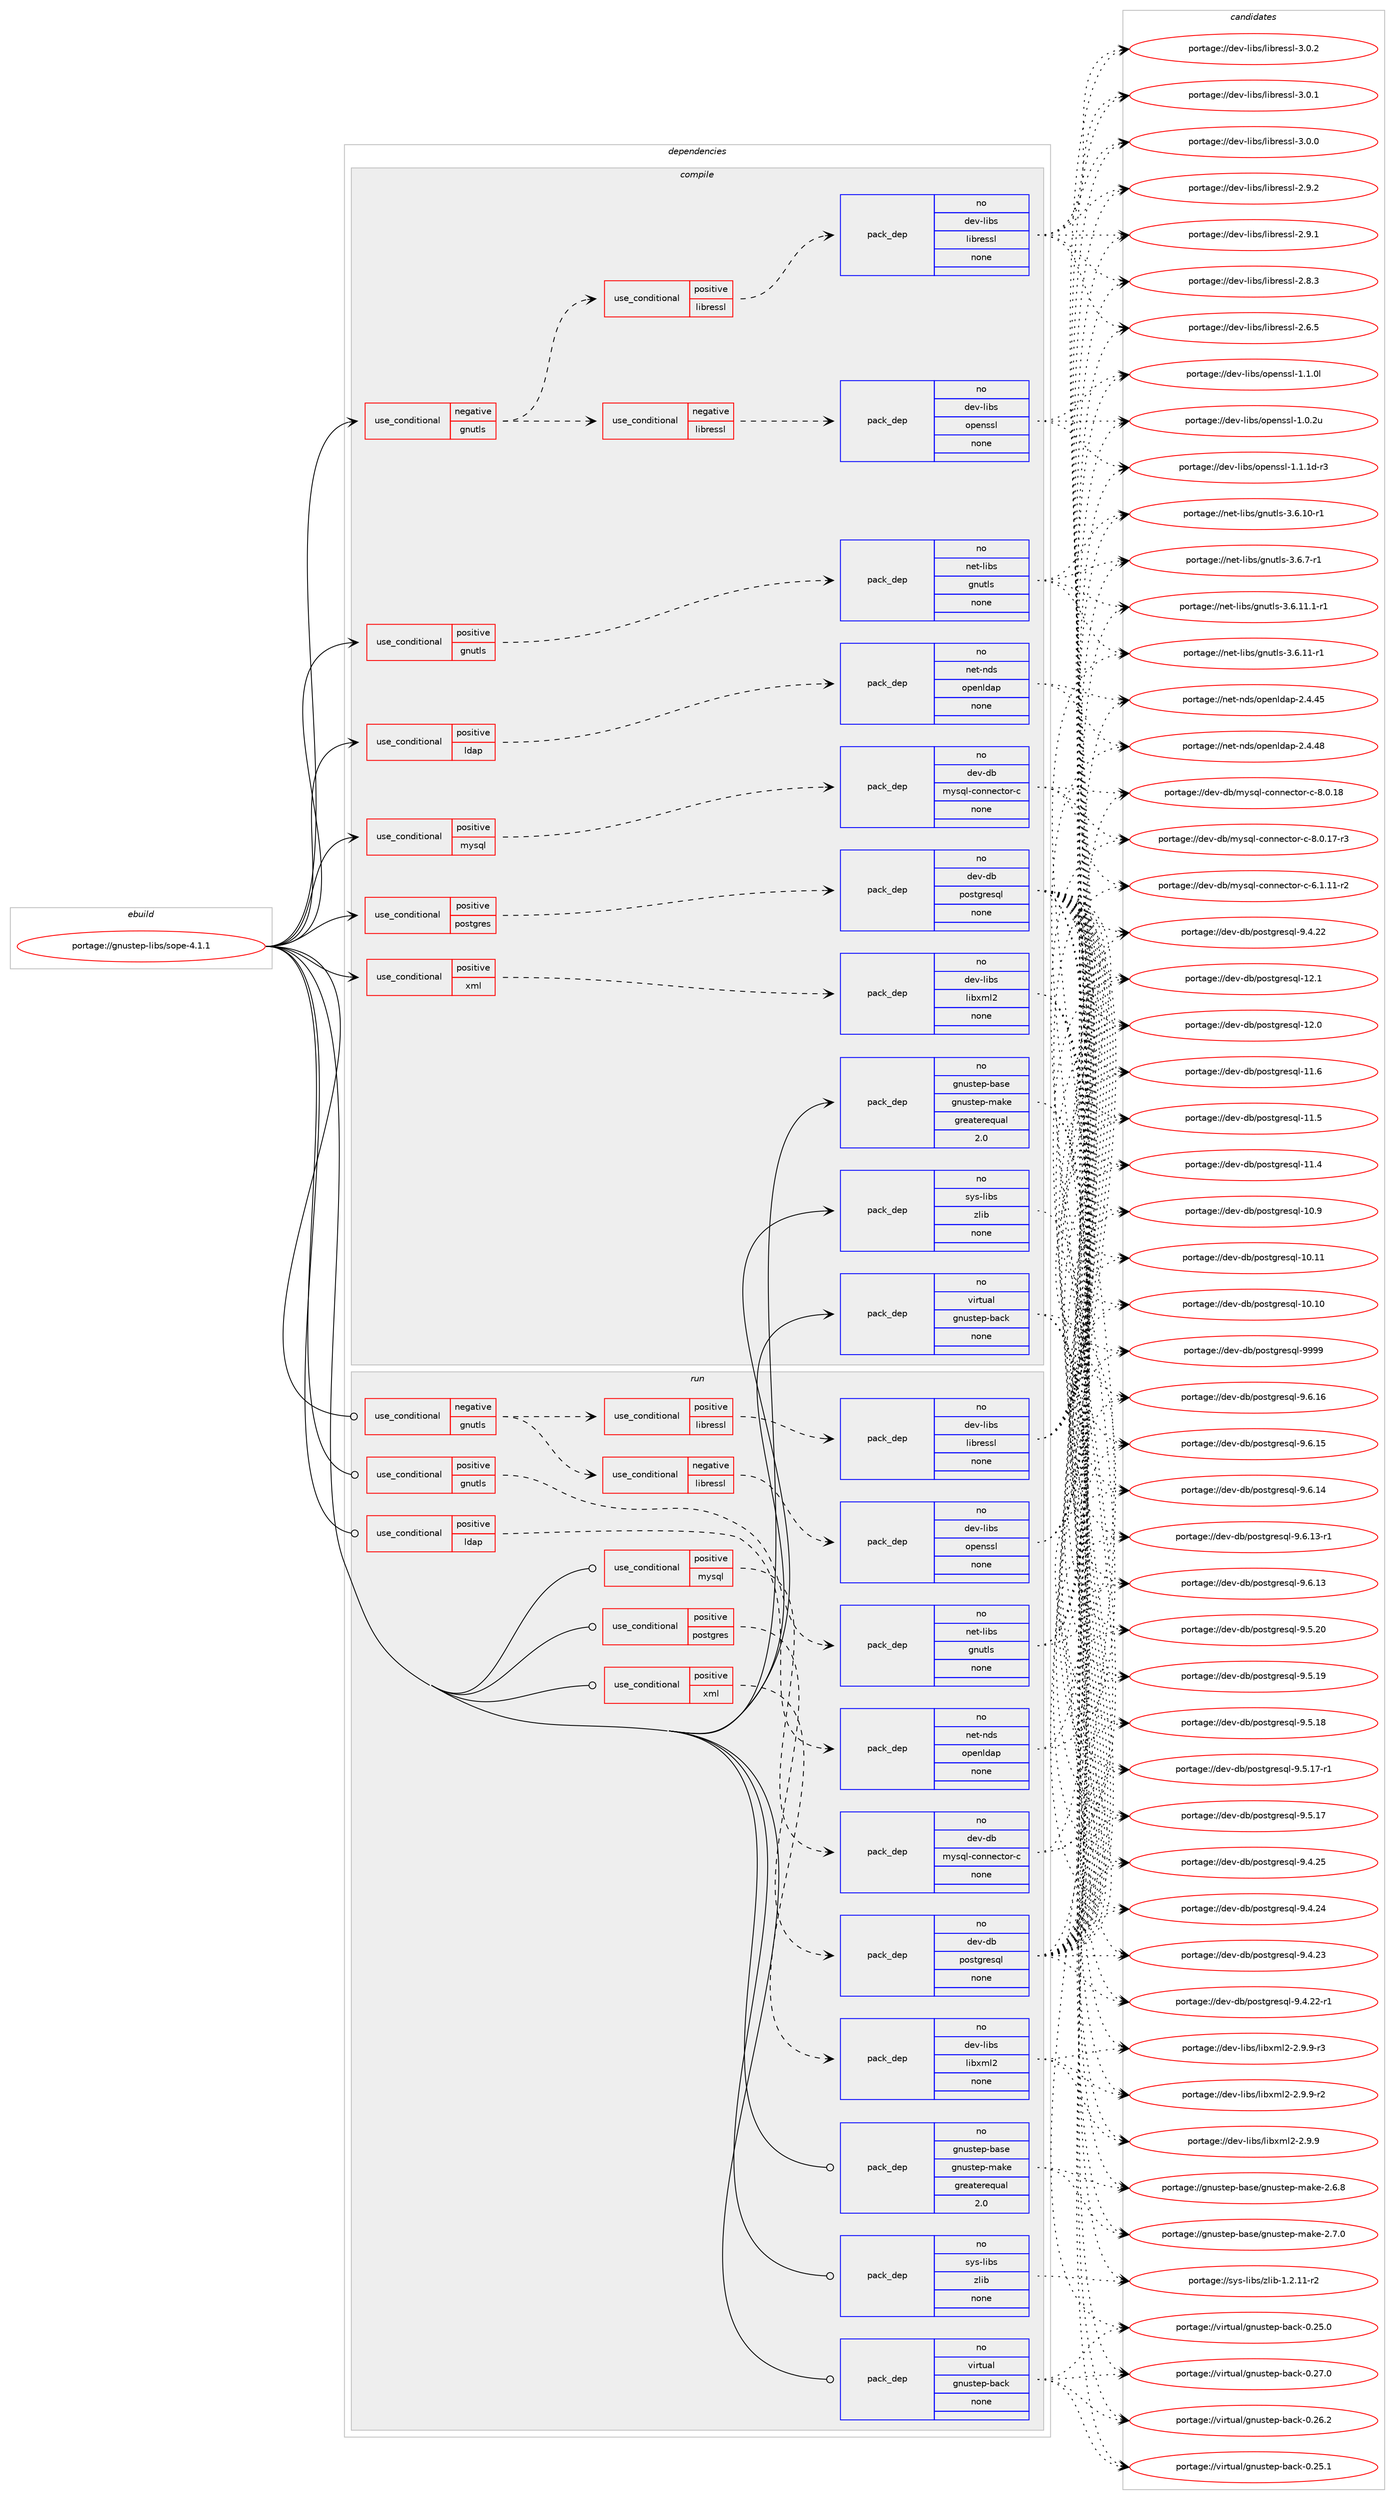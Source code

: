 digraph prolog {

# *************
# Graph options
# *************

newrank=true;
concentrate=true;
compound=true;
graph [rankdir=LR,fontname=Helvetica,fontsize=10,ranksep=1.5];#, ranksep=2.5, nodesep=0.2];
edge  [arrowhead=vee];
node  [fontname=Helvetica,fontsize=10];

# **********
# The ebuild
# **********

subgraph cluster_leftcol {
color=gray;
rank=same;
label=<<i>ebuild</i>>;
id [label="portage://gnustep-libs/sope-4.1.1", color=red, width=4, href="../gnustep-libs/sope-4.1.1.svg"];
}

# ****************
# The dependencies
# ****************

subgraph cluster_midcol {
color=gray;
label=<<i>dependencies</i>>;
subgraph cluster_compile {
fillcolor="#eeeeee";
style=filled;
label=<<i>compile</i>>;
subgraph cond57237 {
dependency271884 [label=<<TABLE BORDER="0" CELLBORDER="1" CELLSPACING="0" CELLPADDING="4"><TR><TD ROWSPAN="3" CELLPADDING="10">use_conditional</TD></TR><TR><TD>negative</TD></TR><TR><TD>gnutls</TD></TR></TABLE>>, shape=none, color=red];
subgraph cond57238 {
dependency271885 [label=<<TABLE BORDER="0" CELLBORDER="1" CELLSPACING="0" CELLPADDING="4"><TR><TD ROWSPAN="3" CELLPADDING="10">use_conditional</TD></TR><TR><TD>negative</TD></TR><TR><TD>libressl</TD></TR></TABLE>>, shape=none, color=red];
subgraph pack210362 {
dependency271886 [label=<<TABLE BORDER="0" CELLBORDER="1" CELLSPACING="0" CELLPADDING="4" WIDTH="220"><TR><TD ROWSPAN="6" CELLPADDING="30">pack_dep</TD></TR><TR><TD WIDTH="110">no</TD></TR><TR><TD>dev-libs</TD></TR><TR><TD>openssl</TD></TR><TR><TD>none</TD></TR><TR><TD></TD></TR></TABLE>>, shape=none, color=blue];
}
dependency271885:e -> dependency271886:w [weight=20,style="dashed",arrowhead="vee"];
}
dependency271884:e -> dependency271885:w [weight=20,style="dashed",arrowhead="vee"];
subgraph cond57239 {
dependency271887 [label=<<TABLE BORDER="0" CELLBORDER="1" CELLSPACING="0" CELLPADDING="4"><TR><TD ROWSPAN="3" CELLPADDING="10">use_conditional</TD></TR><TR><TD>positive</TD></TR><TR><TD>libressl</TD></TR></TABLE>>, shape=none, color=red];
subgraph pack210363 {
dependency271888 [label=<<TABLE BORDER="0" CELLBORDER="1" CELLSPACING="0" CELLPADDING="4" WIDTH="220"><TR><TD ROWSPAN="6" CELLPADDING="30">pack_dep</TD></TR><TR><TD WIDTH="110">no</TD></TR><TR><TD>dev-libs</TD></TR><TR><TD>libressl</TD></TR><TR><TD>none</TD></TR><TR><TD></TD></TR></TABLE>>, shape=none, color=blue];
}
dependency271887:e -> dependency271888:w [weight=20,style="dashed",arrowhead="vee"];
}
dependency271884:e -> dependency271887:w [weight=20,style="dashed",arrowhead="vee"];
}
id:e -> dependency271884:w [weight=20,style="solid",arrowhead="vee"];
subgraph cond57240 {
dependency271889 [label=<<TABLE BORDER="0" CELLBORDER="1" CELLSPACING="0" CELLPADDING="4"><TR><TD ROWSPAN="3" CELLPADDING="10">use_conditional</TD></TR><TR><TD>positive</TD></TR><TR><TD>gnutls</TD></TR></TABLE>>, shape=none, color=red];
subgraph pack210364 {
dependency271890 [label=<<TABLE BORDER="0" CELLBORDER="1" CELLSPACING="0" CELLPADDING="4" WIDTH="220"><TR><TD ROWSPAN="6" CELLPADDING="30">pack_dep</TD></TR><TR><TD WIDTH="110">no</TD></TR><TR><TD>net-libs</TD></TR><TR><TD>gnutls</TD></TR><TR><TD>none</TD></TR><TR><TD></TD></TR></TABLE>>, shape=none, color=blue];
}
dependency271889:e -> dependency271890:w [weight=20,style="dashed",arrowhead="vee"];
}
id:e -> dependency271889:w [weight=20,style="solid",arrowhead="vee"];
subgraph cond57241 {
dependency271891 [label=<<TABLE BORDER="0" CELLBORDER="1" CELLSPACING="0" CELLPADDING="4"><TR><TD ROWSPAN="3" CELLPADDING="10">use_conditional</TD></TR><TR><TD>positive</TD></TR><TR><TD>ldap</TD></TR></TABLE>>, shape=none, color=red];
subgraph pack210365 {
dependency271892 [label=<<TABLE BORDER="0" CELLBORDER="1" CELLSPACING="0" CELLPADDING="4" WIDTH="220"><TR><TD ROWSPAN="6" CELLPADDING="30">pack_dep</TD></TR><TR><TD WIDTH="110">no</TD></TR><TR><TD>net-nds</TD></TR><TR><TD>openldap</TD></TR><TR><TD>none</TD></TR><TR><TD></TD></TR></TABLE>>, shape=none, color=blue];
}
dependency271891:e -> dependency271892:w [weight=20,style="dashed",arrowhead="vee"];
}
id:e -> dependency271891:w [weight=20,style="solid",arrowhead="vee"];
subgraph cond57242 {
dependency271893 [label=<<TABLE BORDER="0" CELLBORDER="1" CELLSPACING="0" CELLPADDING="4"><TR><TD ROWSPAN="3" CELLPADDING="10">use_conditional</TD></TR><TR><TD>positive</TD></TR><TR><TD>mysql</TD></TR></TABLE>>, shape=none, color=red];
subgraph pack210366 {
dependency271894 [label=<<TABLE BORDER="0" CELLBORDER="1" CELLSPACING="0" CELLPADDING="4" WIDTH="220"><TR><TD ROWSPAN="6" CELLPADDING="30">pack_dep</TD></TR><TR><TD WIDTH="110">no</TD></TR><TR><TD>dev-db</TD></TR><TR><TD>mysql-connector-c</TD></TR><TR><TD>none</TD></TR><TR><TD></TD></TR></TABLE>>, shape=none, color=blue];
}
dependency271893:e -> dependency271894:w [weight=20,style="dashed",arrowhead="vee"];
}
id:e -> dependency271893:w [weight=20,style="solid",arrowhead="vee"];
subgraph cond57243 {
dependency271895 [label=<<TABLE BORDER="0" CELLBORDER="1" CELLSPACING="0" CELLPADDING="4"><TR><TD ROWSPAN="3" CELLPADDING="10">use_conditional</TD></TR><TR><TD>positive</TD></TR><TR><TD>postgres</TD></TR></TABLE>>, shape=none, color=red];
subgraph pack210367 {
dependency271896 [label=<<TABLE BORDER="0" CELLBORDER="1" CELLSPACING="0" CELLPADDING="4" WIDTH="220"><TR><TD ROWSPAN="6" CELLPADDING="30">pack_dep</TD></TR><TR><TD WIDTH="110">no</TD></TR><TR><TD>dev-db</TD></TR><TR><TD>postgresql</TD></TR><TR><TD>none</TD></TR><TR><TD></TD></TR></TABLE>>, shape=none, color=blue];
}
dependency271895:e -> dependency271896:w [weight=20,style="dashed",arrowhead="vee"];
}
id:e -> dependency271895:w [weight=20,style="solid",arrowhead="vee"];
subgraph cond57244 {
dependency271897 [label=<<TABLE BORDER="0" CELLBORDER="1" CELLSPACING="0" CELLPADDING="4"><TR><TD ROWSPAN="3" CELLPADDING="10">use_conditional</TD></TR><TR><TD>positive</TD></TR><TR><TD>xml</TD></TR></TABLE>>, shape=none, color=red];
subgraph pack210368 {
dependency271898 [label=<<TABLE BORDER="0" CELLBORDER="1" CELLSPACING="0" CELLPADDING="4" WIDTH="220"><TR><TD ROWSPAN="6" CELLPADDING="30">pack_dep</TD></TR><TR><TD WIDTH="110">no</TD></TR><TR><TD>dev-libs</TD></TR><TR><TD>libxml2</TD></TR><TR><TD>none</TD></TR><TR><TD></TD></TR></TABLE>>, shape=none, color=blue];
}
dependency271897:e -> dependency271898:w [weight=20,style="dashed",arrowhead="vee"];
}
id:e -> dependency271897:w [weight=20,style="solid",arrowhead="vee"];
subgraph pack210369 {
dependency271899 [label=<<TABLE BORDER="0" CELLBORDER="1" CELLSPACING="0" CELLPADDING="4" WIDTH="220"><TR><TD ROWSPAN="6" CELLPADDING="30">pack_dep</TD></TR><TR><TD WIDTH="110">no</TD></TR><TR><TD>gnustep-base</TD></TR><TR><TD>gnustep-make</TD></TR><TR><TD>greaterequal</TD></TR><TR><TD>2.0</TD></TR></TABLE>>, shape=none, color=blue];
}
id:e -> dependency271899:w [weight=20,style="solid",arrowhead="vee"];
subgraph pack210370 {
dependency271900 [label=<<TABLE BORDER="0" CELLBORDER="1" CELLSPACING="0" CELLPADDING="4" WIDTH="220"><TR><TD ROWSPAN="6" CELLPADDING="30">pack_dep</TD></TR><TR><TD WIDTH="110">no</TD></TR><TR><TD>sys-libs</TD></TR><TR><TD>zlib</TD></TR><TR><TD>none</TD></TR><TR><TD></TD></TR></TABLE>>, shape=none, color=blue];
}
id:e -> dependency271900:w [weight=20,style="solid",arrowhead="vee"];
subgraph pack210371 {
dependency271901 [label=<<TABLE BORDER="0" CELLBORDER="1" CELLSPACING="0" CELLPADDING="4" WIDTH="220"><TR><TD ROWSPAN="6" CELLPADDING="30">pack_dep</TD></TR><TR><TD WIDTH="110">no</TD></TR><TR><TD>virtual</TD></TR><TR><TD>gnustep-back</TD></TR><TR><TD>none</TD></TR><TR><TD></TD></TR></TABLE>>, shape=none, color=blue];
}
id:e -> dependency271901:w [weight=20,style="solid",arrowhead="vee"];
}
subgraph cluster_compileandrun {
fillcolor="#eeeeee";
style=filled;
label=<<i>compile and run</i>>;
}
subgraph cluster_run {
fillcolor="#eeeeee";
style=filled;
label=<<i>run</i>>;
subgraph cond57245 {
dependency271902 [label=<<TABLE BORDER="0" CELLBORDER="1" CELLSPACING="0" CELLPADDING="4"><TR><TD ROWSPAN="3" CELLPADDING="10">use_conditional</TD></TR><TR><TD>negative</TD></TR><TR><TD>gnutls</TD></TR></TABLE>>, shape=none, color=red];
subgraph cond57246 {
dependency271903 [label=<<TABLE BORDER="0" CELLBORDER="1" CELLSPACING="0" CELLPADDING="4"><TR><TD ROWSPAN="3" CELLPADDING="10">use_conditional</TD></TR><TR><TD>negative</TD></TR><TR><TD>libressl</TD></TR></TABLE>>, shape=none, color=red];
subgraph pack210372 {
dependency271904 [label=<<TABLE BORDER="0" CELLBORDER="1" CELLSPACING="0" CELLPADDING="4" WIDTH="220"><TR><TD ROWSPAN="6" CELLPADDING="30">pack_dep</TD></TR><TR><TD WIDTH="110">no</TD></TR><TR><TD>dev-libs</TD></TR><TR><TD>openssl</TD></TR><TR><TD>none</TD></TR><TR><TD></TD></TR></TABLE>>, shape=none, color=blue];
}
dependency271903:e -> dependency271904:w [weight=20,style="dashed",arrowhead="vee"];
}
dependency271902:e -> dependency271903:w [weight=20,style="dashed",arrowhead="vee"];
subgraph cond57247 {
dependency271905 [label=<<TABLE BORDER="0" CELLBORDER="1" CELLSPACING="0" CELLPADDING="4"><TR><TD ROWSPAN="3" CELLPADDING="10">use_conditional</TD></TR><TR><TD>positive</TD></TR><TR><TD>libressl</TD></TR></TABLE>>, shape=none, color=red];
subgraph pack210373 {
dependency271906 [label=<<TABLE BORDER="0" CELLBORDER="1" CELLSPACING="0" CELLPADDING="4" WIDTH="220"><TR><TD ROWSPAN="6" CELLPADDING="30">pack_dep</TD></TR><TR><TD WIDTH="110">no</TD></TR><TR><TD>dev-libs</TD></TR><TR><TD>libressl</TD></TR><TR><TD>none</TD></TR><TR><TD></TD></TR></TABLE>>, shape=none, color=blue];
}
dependency271905:e -> dependency271906:w [weight=20,style="dashed",arrowhead="vee"];
}
dependency271902:e -> dependency271905:w [weight=20,style="dashed",arrowhead="vee"];
}
id:e -> dependency271902:w [weight=20,style="solid",arrowhead="odot"];
subgraph cond57248 {
dependency271907 [label=<<TABLE BORDER="0" CELLBORDER="1" CELLSPACING="0" CELLPADDING="4"><TR><TD ROWSPAN="3" CELLPADDING="10">use_conditional</TD></TR><TR><TD>positive</TD></TR><TR><TD>gnutls</TD></TR></TABLE>>, shape=none, color=red];
subgraph pack210374 {
dependency271908 [label=<<TABLE BORDER="0" CELLBORDER="1" CELLSPACING="0" CELLPADDING="4" WIDTH="220"><TR><TD ROWSPAN="6" CELLPADDING="30">pack_dep</TD></TR><TR><TD WIDTH="110">no</TD></TR><TR><TD>net-libs</TD></TR><TR><TD>gnutls</TD></TR><TR><TD>none</TD></TR><TR><TD></TD></TR></TABLE>>, shape=none, color=blue];
}
dependency271907:e -> dependency271908:w [weight=20,style="dashed",arrowhead="vee"];
}
id:e -> dependency271907:w [weight=20,style="solid",arrowhead="odot"];
subgraph cond57249 {
dependency271909 [label=<<TABLE BORDER="0" CELLBORDER="1" CELLSPACING="0" CELLPADDING="4"><TR><TD ROWSPAN="3" CELLPADDING="10">use_conditional</TD></TR><TR><TD>positive</TD></TR><TR><TD>ldap</TD></TR></TABLE>>, shape=none, color=red];
subgraph pack210375 {
dependency271910 [label=<<TABLE BORDER="0" CELLBORDER="1" CELLSPACING="0" CELLPADDING="4" WIDTH="220"><TR><TD ROWSPAN="6" CELLPADDING="30">pack_dep</TD></TR><TR><TD WIDTH="110">no</TD></TR><TR><TD>net-nds</TD></TR><TR><TD>openldap</TD></TR><TR><TD>none</TD></TR><TR><TD></TD></TR></TABLE>>, shape=none, color=blue];
}
dependency271909:e -> dependency271910:w [weight=20,style="dashed",arrowhead="vee"];
}
id:e -> dependency271909:w [weight=20,style="solid",arrowhead="odot"];
subgraph cond57250 {
dependency271911 [label=<<TABLE BORDER="0" CELLBORDER="1" CELLSPACING="0" CELLPADDING="4"><TR><TD ROWSPAN="3" CELLPADDING="10">use_conditional</TD></TR><TR><TD>positive</TD></TR><TR><TD>mysql</TD></TR></TABLE>>, shape=none, color=red];
subgraph pack210376 {
dependency271912 [label=<<TABLE BORDER="0" CELLBORDER="1" CELLSPACING="0" CELLPADDING="4" WIDTH="220"><TR><TD ROWSPAN="6" CELLPADDING="30">pack_dep</TD></TR><TR><TD WIDTH="110">no</TD></TR><TR><TD>dev-db</TD></TR><TR><TD>mysql-connector-c</TD></TR><TR><TD>none</TD></TR><TR><TD></TD></TR></TABLE>>, shape=none, color=blue];
}
dependency271911:e -> dependency271912:w [weight=20,style="dashed",arrowhead="vee"];
}
id:e -> dependency271911:w [weight=20,style="solid",arrowhead="odot"];
subgraph cond57251 {
dependency271913 [label=<<TABLE BORDER="0" CELLBORDER="1" CELLSPACING="0" CELLPADDING="4"><TR><TD ROWSPAN="3" CELLPADDING="10">use_conditional</TD></TR><TR><TD>positive</TD></TR><TR><TD>postgres</TD></TR></TABLE>>, shape=none, color=red];
subgraph pack210377 {
dependency271914 [label=<<TABLE BORDER="0" CELLBORDER="1" CELLSPACING="0" CELLPADDING="4" WIDTH="220"><TR><TD ROWSPAN="6" CELLPADDING="30">pack_dep</TD></TR><TR><TD WIDTH="110">no</TD></TR><TR><TD>dev-db</TD></TR><TR><TD>postgresql</TD></TR><TR><TD>none</TD></TR><TR><TD></TD></TR></TABLE>>, shape=none, color=blue];
}
dependency271913:e -> dependency271914:w [weight=20,style="dashed",arrowhead="vee"];
}
id:e -> dependency271913:w [weight=20,style="solid",arrowhead="odot"];
subgraph cond57252 {
dependency271915 [label=<<TABLE BORDER="0" CELLBORDER="1" CELLSPACING="0" CELLPADDING="4"><TR><TD ROWSPAN="3" CELLPADDING="10">use_conditional</TD></TR><TR><TD>positive</TD></TR><TR><TD>xml</TD></TR></TABLE>>, shape=none, color=red];
subgraph pack210378 {
dependency271916 [label=<<TABLE BORDER="0" CELLBORDER="1" CELLSPACING="0" CELLPADDING="4" WIDTH="220"><TR><TD ROWSPAN="6" CELLPADDING="30">pack_dep</TD></TR><TR><TD WIDTH="110">no</TD></TR><TR><TD>dev-libs</TD></TR><TR><TD>libxml2</TD></TR><TR><TD>none</TD></TR><TR><TD></TD></TR></TABLE>>, shape=none, color=blue];
}
dependency271915:e -> dependency271916:w [weight=20,style="dashed",arrowhead="vee"];
}
id:e -> dependency271915:w [weight=20,style="solid",arrowhead="odot"];
subgraph pack210379 {
dependency271917 [label=<<TABLE BORDER="0" CELLBORDER="1" CELLSPACING="0" CELLPADDING="4" WIDTH="220"><TR><TD ROWSPAN="6" CELLPADDING="30">pack_dep</TD></TR><TR><TD WIDTH="110">no</TD></TR><TR><TD>gnustep-base</TD></TR><TR><TD>gnustep-make</TD></TR><TR><TD>greaterequal</TD></TR><TR><TD>2.0</TD></TR></TABLE>>, shape=none, color=blue];
}
id:e -> dependency271917:w [weight=20,style="solid",arrowhead="odot"];
subgraph pack210380 {
dependency271918 [label=<<TABLE BORDER="0" CELLBORDER="1" CELLSPACING="0" CELLPADDING="4" WIDTH="220"><TR><TD ROWSPAN="6" CELLPADDING="30">pack_dep</TD></TR><TR><TD WIDTH="110">no</TD></TR><TR><TD>sys-libs</TD></TR><TR><TD>zlib</TD></TR><TR><TD>none</TD></TR><TR><TD></TD></TR></TABLE>>, shape=none, color=blue];
}
id:e -> dependency271918:w [weight=20,style="solid",arrowhead="odot"];
subgraph pack210381 {
dependency271919 [label=<<TABLE BORDER="0" CELLBORDER="1" CELLSPACING="0" CELLPADDING="4" WIDTH="220"><TR><TD ROWSPAN="6" CELLPADDING="30">pack_dep</TD></TR><TR><TD WIDTH="110">no</TD></TR><TR><TD>virtual</TD></TR><TR><TD>gnustep-back</TD></TR><TR><TD>none</TD></TR><TR><TD></TD></TR></TABLE>>, shape=none, color=blue];
}
id:e -> dependency271919:w [weight=20,style="solid",arrowhead="odot"];
}
}

# **************
# The candidates
# **************

subgraph cluster_choices {
rank=same;
color=gray;
label=<<i>candidates</i>>;

subgraph choice210362 {
color=black;
nodesep=1;
choice1001011184510810598115471111121011101151151084549464946491004511451 [label="portage://dev-libs/openssl-1.1.1d-r3", color=red, width=4,href="../dev-libs/openssl-1.1.1d-r3.svg"];
choice100101118451081059811547111112101110115115108454946494648108 [label="portage://dev-libs/openssl-1.1.0l", color=red, width=4,href="../dev-libs/openssl-1.1.0l.svg"];
choice100101118451081059811547111112101110115115108454946484650117 [label="portage://dev-libs/openssl-1.0.2u", color=red, width=4,href="../dev-libs/openssl-1.0.2u.svg"];
dependency271886:e -> choice1001011184510810598115471111121011101151151084549464946491004511451:w [style=dotted,weight="100"];
dependency271886:e -> choice100101118451081059811547111112101110115115108454946494648108:w [style=dotted,weight="100"];
dependency271886:e -> choice100101118451081059811547111112101110115115108454946484650117:w [style=dotted,weight="100"];
}
subgraph choice210363 {
color=black;
nodesep=1;
choice10010111845108105981154710810598114101115115108455146484650 [label="portage://dev-libs/libressl-3.0.2", color=red, width=4,href="../dev-libs/libressl-3.0.2.svg"];
choice10010111845108105981154710810598114101115115108455146484649 [label="portage://dev-libs/libressl-3.0.1", color=red, width=4,href="../dev-libs/libressl-3.0.1.svg"];
choice10010111845108105981154710810598114101115115108455146484648 [label="portage://dev-libs/libressl-3.0.0", color=red, width=4,href="../dev-libs/libressl-3.0.0.svg"];
choice10010111845108105981154710810598114101115115108455046574650 [label="portage://dev-libs/libressl-2.9.2", color=red, width=4,href="../dev-libs/libressl-2.9.2.svg"];
choice10010111845108105981154710810598114101115115108455046574649 [label="portage://dev-libs/libressl-2.9.1", color=red, width=4,href="../dev-libs/libressl-2.9.1.svg"];
choice10010111845108105981154710810598114101115115108455046564651 [label="portage://dev-libs/libressl-2.8.3", color=red, width=4,href="../dev-libs/libressl-2.8.3.svg"];
choice10010111845108105981154710810598114101115115108455046544653 [label="portage://dev-libs/libressl-2.6.5", color=red, width=4,href="../dev-libs/libressl-2.6.5.svg"];
dependency271888:e -> choice10010111845108105981154710810598114101115115108455146484650:w [style=dotted,weight="100"];
dependency271888:e -> choice10010111845108105981154710810598114101115115108455146484649:w [style=dotted,weight="100"];
dependency271888:e -> choice10010111845108105981154710810598114101115115108455146484648:w [style=dotted,weight="100"];
dependency271888:e -> choice10010111845108105981154710810598114101115115108455046574650:w [style=dotted,weight="100"];
dependency271888:e -> choice10010111845108105981154710810598114101115115108455046574649:w [style=dotted,weight="100"];
dependency271888:e -> choice10010111845108105981154710810598114101115115108455046564651:w [style=dotted,weight="100"];
dependency271888:e -> choice10010111845108105981154710810598114101115115108455046544653:w [style=dotted,weight="100"];
}
subgraph choice210364 {
color=black;
nodesep=1;
choice1101011164510810598115471031101171161081154551465446554511449 [label="portage://net-libs/gnutls-3.6.7-r1", color=red, width=4,href="../net-libs/gnutls-3.6.7-r1.svg"];
choice1101011164510810598115471031101171161081154551465446494946494511449 [label="portage://net-libs/gnutls-3.6.11.1-r1", color=red, width=4,href="../net-libs/gnutls-3.6.11.1-r1.svg"];
choice110101116451081059811547103110117116108115455146544649494511449 [label="portage://net-libs/gnutls-3.6.11-r1", color=red, width=4,href="../net-libs/gnutls-3.6.11-r1.svg"];
choice110101116451081059811547103110117116108115455146544649484511449 [label="portage://net-libs/gnutls-3.6.10-r1", color=red, width=4,href="../net-libs/gnutls-3.6.10-r1.svg"];
dependency271890:e -> choice1101011164510810598115471031101171161081154551465446554511449:w [style=dotted,weight="100"];
dependency271890:e -> choice1101011164510810598115471031101171161081154551465446494946494511449:w [style=dotted,weight="100"];
dependency271890:e -> choice110101116451081059811547103110117116108115455146544649494511449:w [style=dotted,weight="100"];
dependency271890:e -> choice110101116451081059811547103110117116108115455146544649484511449:w [style=dotted,weight="100"];
}
subgraph choice210365 {
color=black;
nodesep=1;
choice11010111645110100115471111121011101081009711245504652465256 [label="portage://net-nds/openldap-2.4.48", color=red, width=4,href="../net-nds/openldap-2.4.48.svg"];
choice11010111645110100115471111121011101081009711245504652465253 [label="portage://net-nds/openldap-2.4.45", color=red, width=4,href="../net-nds/openldap-2.4.45.svg"];
dependency271892:e -> choice11010111645110100115471111121011101081009711245504652465256:w [style=dotted,weight="100"];
dependency271892:e -> choice11010111645110100115471111121011101081009711245504652465253:w [style=dotted,weight="100"];
}
subgraph choice210366 {
color=black;
nodesep=1;
choice100101118451009847109121115113108459911111011010199116111114459945564648464956 [label="portage://dev-db/mysql-connector-c-8.0.18", color=red, width=4,href="../dev-db/mysql-connector-c-8.0.18.svg"];
choice1001011184510098471091211151131084599111110110101991161111144599455646484649554511451 [label="portage://dev-db/mysql-connector-c-8.0.17-r3", color=red, width=4,href="../dev-db/mysql-connector-c-8.0.17-r3.svg"];
choice1001011184510098471091211151131084599111110110101991161111144599455446494649494511450 [label="portage://dev-db/mysql-connector-c-6.1.11-r2", color=red, width=4,href="../dev-db/mysql-connector-c-6.1.11-r2.svg"];
dependency271894:e -> choice100101118451009847109121115113108459911111011010199116111114459945564648464956:w [style=dotted,weight="100"];
dependency271894:e -> choice1001011184510098471091211151131084599111110110101991161111144599455646484649554511451:w [style=dotted,weight="100"];
dependency271894:e -> choice1001011184510098471091211151131084599111110110101991161111144599455446494649494511450:w [style=dotted,weight="100"];
}
subgraph choice210367 {
color=black;
nodesep=1;
choice1001011184510098471121111151161031141011151131084557575757 [label="portage://dev-db/postgresql-9999", color=red, width=4,href="../dev-db/postgresql-9999.svg"];
choice10010111845100984711211111511610311410111511310845574654464954 [label="portage://dev-db/postgresql-9.6.16", color=red, width=4,href="../dev-db/postgresql-9.6.16.svg"];
choice10010111845100984711211111511610311410111511310845574654464953 [label="portage://dev-db/postgresql-9.6.15", color=red, width=4,href="../dev-db/postgresql-9.6.15.svg"];
choice10010111845100984711211111511610311410111511310845574654464952 [label="portage://dev-db/postgresql-9.6.14", color=red, width=4,href="../dev-db/postgresql-9.6.14.svg"];
choice100101118451009847112111115116103114101115113108455746544649514511449 [label="portage://dev-db/postgresql-9.6.13-r1", color=red, width=4,href="../dev-db/postgresql-9.6.13-r1.svg"];
choice10010111845100984711211111511610311410111511310845574654464951 [label="portage://dev-db/postgresql-9.6.13", color=red, width=4,href="../dev-db/postgresql-9.6.13.svg"];
choice10010111845100984711211111511610311410111511310845574653465048 [label="portage://dev-db/postgresql-9.5.20", color=red, width=4,href="../dev-db/postgresql-9.5.20.svg"];
choice10010111845100984711211111511610311410111511310845574653464957 [label="portage://dev-db/postgresql-9.5.19", color=red, width=4,href="../dev-db/postgresql-9.5.19.svg"];
choice10010111845100984711211111511610311410111511310845574653464956 [label="portage://dev-db/postgresql-9.5.18", color=red, width=4,href="../dev-db/postgresql-9.5.18.svg"];
choice100101118451009847112111115116103114101115113108455746534649554511449 [label="portage://dev-db/postgresql-9.5.17-r1", color=red, width=4,href="../dev-db/postgresql-9.5.17-r1.svg"];
choice10010111845100984711211111511610311410111511310845574653464955 [label="portage://dev-db/postgresql-9.5.17", color=red, width=4,href="../dev-db/postgresql-9.5.17.svg"];
choice10010111845100984711211111511610311410111511310845574652465053 [label="portage://dev-db/postgresql-9.4.25", color=red, width=4,href="../dev-db/postgresql-9.4.25.svg"];
choice10010111845100984711211111511610311410111511310845574652465052 [label="portage://dev-db/postgresql-9.4.24", color=red, width=4,href="../dev-db/postgresql-9.4.24.svg"];
choice10010111845100984711211111511610311410111511310845574652465051 [label="portage://dev-db/postgresql-9.4.23", color=red, width=4,href="../dev-db/postgresql-9.4.23.svg"];
choice100101118451009847112111115116103114101115113108455746524650504511449 [label="portage://dev-db/postgresql-9.4.22-r1", color=red, width=4,href="../dev-db/postgresql-9.4.22-r1.svg"];
choice10010111845100984711211111511610311410111511310845574652465050 [label="portage://dev-db/postgresql-9.4.22", color=red, width=4,href="../dev-db/postgresql-9.4.22.svg"];
choice1001011184510098471121111151161031141011151131084549504649 [label="portage://dev-db/postgresql-12.1", color=red, width=4,href="../dev-db/postgresql-12.1.svg"];
choice1001011184510098471121111151161031141011151131084549504648 [label="portage://dev-db/postgresql-12.0", color=red, width=4,href="../dev-db/postgresql-12.0.svg"];
choice1001011184510098471121111151161031141011151131084549494654 [label="portage://dev-db/postgresql-11.6", color=red, width=4,href="../dev-db/postgresql-11.6.svg"];
choice1001011184510098471121111151161031141011151131084549494653 [label="portage://dev-db/postgresql-11.5", color=red, width=4,href="../dev-db/postgresql-11.5.svg"];
choice1001011184510098471121111151161031141011151131084549494652 [label="portage://dev-db/postgresql-11.4", color=red, width=4,href="../dev-db/postgresql-11.4.svg"];
choice1001011184510098471121111151161031141011151131084549484657 [label="portage://dev-db/postgresql-10.9", color=red, width=4,href="../dev-db/postgresql-10.9.svg"];
choice100101118451009847112111115116103114101115113108454948464949 [label="portage://dev-db/postgresql-10.11", color=red, width=4,href="../dev-db/postgresql-10.11.svg"];
choice100101118451009847112111115116103114101115113108454948464948 [label="portage://dev-db/postgresql-10.10", color=red, width=4,href="../dev-db/postgresql-10.10.svg"];
dependency271896:e -> choice1001011184510098471121111151161031141011151131084557575757:w [style=dotted,weight="100"];
dependency271896:e -> choice10010111845100984711211111511610311410111511310845574654464954:w [style=dotted,weight="100"];
dependency271896:e -> choice10010111845100984711211111511610311410111511310845574654464953:w [style=dotted,weight="100"];
dependency271896:e -> choice10010111845100984711211111511610311410111511310845574654464952:w [style=dotted,weight="100"];
dependency271896:e -> choice100101118451009847112111115116103114101115113108455746544649514511449:w [style=dotted,weight="100"];
dependency271896:e -> choice10010111845100984711211111511610311410111511310845574654464951:w [style=dotted,weight="100"];
dependency271896:e -> choice10010111845100984711211111511610311410111511310845574653465048:w [style=dotted,weight="100"];
dependency271896:e -> choice10010111845100984711211111511610311410111511310845574653464957:w [style=dotted,weight="100"];
dependency271896:e -> choice10010111845100984711211111511610311410111511310845574653464956:w [style=dotted,weight="100"];
dependency271896:e -> choice100101118451009847112111115116103114101115113108455746534649554511449:w [style=dotted,weight="100"];
dependency271896:e -> choice10010111845100984711211111511610311410111511310845574653464955:w [style=dotted,weight="100"];
dependency271896:e -> choice10010111845100984711211111511610311410111511310845574652465053:w [style=dotted,weight="100"];
dependency271896:e -> choice10010111845100984711211111511610311410111511310845574652465052:w [style=dotted,weight="100"];
dependency271896:e -> choice10010111845100984711211111511610311410111511310845574652465051:w [style=dotted,weight="100"];
dependency271896:e -> choice100101118451009847112111115116103114101115113108455746524650504511449:w [style=dotted,weight="100"];
dependency271896:e -> choice10010111845100984711211111511610311410111511310845574652465050:w [style=dotted,weight="100"];
dependency271896:e -> choice1001011184510098471121111151161031141011151131084549504649:w [style=dotted,weight="100"];
dependency271896:e -> choice1001011184510098471121111151161031141011151131084549504648:w [style=dotted,weight="100"];
dependency271896:e -> choice1001011184510098471121111151161031141011151131084549494654:w [style=dotted,weight="100"];
dependency271896:e -> choice1001011184510098471121111151161031141011151131084549494653:w [style=dotted,weight="100"];
dependency271896:e -> choice1001011184510098471121111151161031141011151131084549494652:w [style=dotted,weight="100"];
dependency271896:e -> choice1001011184510098471121111151161031141011151131084549484657:w [style=dotted,weight="100"];
dependency271896:e -> choice100101118451009847112111115116103114101115113108454948464949:w [style=dotted,weight="100"];
dependency271896:e -> choice100101118451009847112111115116103114101115113108454948464948:w [style=dotted,weight="100"];
}
subgraph choice210368 {
color=black;
nodesep=1;
choice10010111845108105981154710810598120109108504550465746574511451 [label="portage://dev-libs/libxml2-2.9.9-r3", color=red, width=4,href="../dev-libs/libxml2-2.9.9-r3.svg"];
choice10010111845108105981154710810598120109108504550465746574511450 [label="portage://dev-libs/libxml2-2.9.9-r2", color=red, width=4,href="../dev-libs/libxml2-2.9.9-r2.svg"];
choice1001011184510810598115471081059812010910850455046574657 [label="portage://dev-libs/libxml2-2.9.9", color=red, width=4,href="../dev-libs/libxml2-2.9.9.svg"];
dependency271898:e -> choice10010111845108105981154710810598120109108504550465746574511451:w [style=dotted,weight="100"];
dependency271898:e -> choice10010111845108105981154710810598120109108504550465746574511450:w [style=dotted,weight="100"];
dependency271898:e -> choice1001011184510810598115471081059812010910850455046574657:w [style=dotted,weight="100"];
}
subgraph choice210369 {
color=black;
nodesep=1;
choice103110117115116101112459897115101471031101171151161011124510997107101455046554648 [label="portage://gnustep-base/gnustep-make-2.7.0", color=red, width=4,href="../gnustep-base/gnustep-make-2.7.0.svg"];
choice103110117115116101112459897115101471031101171151161011124510997107101455046544656 [label="portage://gnustep-base/gnustep-make-2.6.8", color=red, width=4,href="../gnustep-base/gnustep-make-2.6.8.svg"];
dependency271899:e -> choice103110117115116101112459897115101471031101171151161011124510997107101455046554648:w [style=dotted,weight="100"];
dependency271899:e -> choice103110117115116101112459897115101471031101171151161011124510997107101455046544656:w [style=dotted,weight="100"];
}
subgraph choice210370 {
color=black;
nodesep=1;
choice11512111545108105981154712210810598454946504649494511450 [label="portage://sys-libs/zlib-1.2.11-r2", color=red, width=4,href="../sys-libs/zlib-1.2.11-r2.svg"];
dependency271900:e -> choice11512111545108105981154712210810598454946504649494511450:w [style=dotted,weight="100"];
}
subgraph choice210371 {
color=black;
nodesep=1;
choice11810511411611797108471031101171151161011124598979910745484650554648 [label="portage://virtual/gnustep-back-0.27.0", color=red, width=4,href="../virtual/gnustep-back-0.27.0.svg"];
choice11810511411611797108471031101171151161011124598979910745484650544650 [label="portage://virtual/gnustep-back-0.26.2", color=red, width=4,href="../virtual/gnustep-back-0.26.2.svg"];
choice11810511411611797108471031101171151161011124598979910745484650534649 [label="portage://virtual/gnustep-back-0.25.1", color=red, width=4,href="../virtual/gnustep-back-0.25.1.svg"];
choice11810511411611797108471031101171151161011124598979910745484650534648 [label="portage://virtual/gnustep-back-0.25.0", color=red, width=4,href="../virtual/gnustep-back-0.25.0.svg"];
dependency271901:e -> choice11810511411611797108471031101171151161011124598979910745484650554648:w [style=dotted,weight="100"];
dependency271901:e -> choice11810511411611797108471031101171151161011124598979910745484650544650:w [style=dotted,weight="100"];
dependency271901:e -> choice11810511411611797108471031101171151161011124598979910745484650534649:w [style=dotted,weight="100"];
dependency271901:e -> choice11810511411611797108471031101171151161011124598979910745484650534648:w [style=dotted,weight="100"];
}
subgraph choice210372 {
color=black;
nodesep=1;
choice1001011184510810598115471111121011101151151084549464946491004511451 [label="portage://dev-libs/openssl-1.1.1d-r3", color=red, width=4,href="../dev-libs/openssl-1.1.1d-r3.svg"];
choice100101118451081059811547111112101110115115108454946494648108 [label="portage://dev-libs/openssl-1.1.0l", color=red, width=4,href="../dev-libs/openssl-1.1.0l.svg"];
choice100101118451081059811547111112101110115115108454946484650117 [label="portage://dev-libs/openssl-1.0.2u", color=red, width=4,href="../dev-libs/openssl-1.0.2u.svg"];
dependency271904:e -> choice1001011184510810598115471111121011101151151084549464946491004511451:w [style=dotted,weight="100"];
dependency271904:e -> choice100101118451081059811547111112101110115115108454946494648108:w [style=dotted,weight="100"];
dependency271904:e -> choice100101118451081059811547111112101110115115108454946484650117:w [style=dotted,weight="100"];
}
subgraph choice210373 {
color=black;
nodesep=1;
choice10010111845108105981154710810598114101115115108455146484650 [label="portage://dev-libs/libressl-3.0.2", color=red, width=4,href="../dev-libs/libressl-3.0.2.svg"];
choice10010111845108105981154710810598114101115115108455146484649 [label="portage://dev-libs/libressl-3.0.1", color=red, width=4,href="../dev-libs/libressl-3.0.1.svg"];
choice10010111845108105981154710810598114101115115108455146484648 [label="portage://dev-libs/libressl-3.0.0", color=red, width=4,href="../dev-libs/libressl-3.0.0.svg"];
choice10010111845108105981154710810598114101115115108455046574650 [label="portage://dev-libs/libressl-2.9.2", color=red, width=4,href="../dev-libs/libressl-2.9.2.svg"];
choice10010111845108105981154710810598114101115115108455046574649 [label="portage://dev-libs/libressl-2.9.1", color=red, width=4,href="../dev-libs/libressl-2.9.1.svg"];
choice10010111845108105981154710810598114101115115108455046564651 [label="portage://dev-libs/libressl-2.8.3", color=red, width=4,href="../dev-libs/libressl-2.8.3.svg"];
choice10010111845108105981154710810598114101115115108455046544653 [label="portage://dev-libs/libressl-2.6.5", color=red, width=4,href="../dev-libs/libressl-2.6.5.svg"];
dependency271906:e -> choice10010111845108105981154710810598114101115115108455146484650:w [style=dotted,weight="100"];
dependency271906:e -> choice10010111845108105981154710810598114101115115108455146484649:w [style=dotted,weight="100"];
dependency271906:e -> choice10010111845108105981154710810598114101115115108455146484648:w [style=dotted,weight="100"];
dependency271906:e -> choice10010111845108105981154710810598114101115115108455046574650:w [style=dotted,weight="100"];
dependency271906:e -> choice10010111845108105981154710810598114101115115108455046574649:w [style=dotted,weight="100"];
dependency271906:e -> choice10010111845108105981154710810598114101115115108455046564651:w [style=dotted,weight="100"];
dependency271906:e -> choice10010111845108105981154710810598114101115115108455046544653:w [style=dotted,weight="100"];
}
subgraph choice210374 {
color=black;
nodesep=1;
choice1101011164510810598115471031101171161081154551465446554511449 [label="portage://net-libs/gnutls-3.6.7-r1", color=red, width=4,href="../net-libs/gnutls-3.6.7-r1.svg"];
choice1101011164510810598115471031101171161081154551465446494946494511449 [label="portage://net-libs/gnutls-3.6.11.1-r1", color=red, width=4,href="../net-libs/gnutls-3.6.11.1-r1.svg"];
choice110101116451081059811547103110117116108115455146544649494511449 [label="portage://net-libs/gnutls-3.6.11-r1", color=red, width=4,href="../net-libs/gnutls-3.6.11-r1.svg"];
choice110101116451081059811547103110117116108115455146544649484511449 [label="portage://net-libs/gnutls-3.6.10-r1", color=red, width=4,href="../net-libs/gnutls-3.6.10-r1.svg"];
dependency271908:e -> choice1101011164510810598115471031101171161081154551465446554511449:w [style=dotted,weight="100"];
dependency271908:e -> choice1101011164510810598115471031101171161081154551465446494946494511449:w [style=dotted,weight="100"];
dependency271908:e -> choice110101116451081059811547103110117116108115455146544649494511449:w [style=dotted,weight="100"];
dependency271908:e -> choice110101116451081059811547103110117116108115455146544649484511449:w [style=dotted,weight="100"];
}
subgraph choice210375 {
color=black;
nodesep=1;
choice11010111645110100115471111121011101081009711245504652465256 [label="portage://net-nds/openldap-2.4.48", color=red, width=4,href="../net-nds/openldap-2.4.48.svg"];
choice11010111645110100115471111121011101081009711245504652465253 [label="portage://net-nds/openldap-2.4.45", color=red, width=4,href="../net-nds/openldap-2.4.45.svg"];
dependency271910:e -> choice11010111645110100115471111121011101081009711245504652465256:w [style=dotted,weight="100"];
dependency271910:e -> choice11010111645110100115471111121011101081009711245504652465253:w [style=dotted,weight="100"];
}
subgraph choice210376 {
color=black;
nodesep=1;
choice100101118451009847109121115113108459911111011010199116111114459945564648464956 [label="portage://dev-db/mysql-connector-c-8.0.18", color=red, width=4,href="../dev-db/mysql-connector-c-8.0.18.svg"];
choice1001011184510098471091211151131084599111110110101991161111144599455646484649554511451 [label="portage://dev-db/mysql-connector-c-8.0.17-r3", color=red, width=4,href="../dev-db/mysql-connector-c-8.0.17-r3.svg"];
choice1001011184510098471091211151131084599111110110101991161111144599455446494649494511450 [label="portage://dev-db/mysql-connector-c-6.1.11-r2", color=red, width=4,href="../dev-db/mysql-connector-c-6.1.11-r2.svg"];
dependency271912:e -> choice100101118451009847109121115113108459911111011010199116111114459945564648464956:w [style=dotted,weight="100"];
dependency271912:e -> choice1001011184510098471091211151131084599111110110101991161111144599455646484649554511451:w [style=dotted,weight="100"];
dependency271912:e -> choice1001011184510098471091211151131084599111110110101991161111144599455446494649494511450:w [style=dotted,weight="100"];
}
subgraph choice210377 {
color=black;
nodesep=1;
choice1001011184510098471121111151161031141011151131084557575757 [label="portage://dev-db/postgresql-9999", color=red, width=4,href="../dev-db/postgresql-9999.svg"];
choice10010111845100984711211111511610311410111511310845574654464954 [label="portage://dev-db/postgresql-9.6.16", color=red, width=4,href="../dev-db/postgresql-9.6.16.svg"];
choice10010111845100984711211111511610311410111511310845574654464953 [label="portage://dev-db/postgresql-9.6.15", color=red, width=4,href="../dev-db/postgresql-9.6.15.svg"];
choice10010111845100984711211111511610311410111511310845574654464952 [label="portage://dev-db/postgresql-9.6.14", color=red, width=4,href="../dev-db/postgresql-9.6.14.svg"];
choice100101118451009847112111115116103114101115113108455746544649514511449 [label="portage://dev-db/postgresql-9.6.13-r1", color=red, width=4,href="../dev-db/postgresql-9.6.13-r1.svg"];
choice10010111845100984711211111511610311410111511310845574654464951 [label="portage://dev-db/postgresql-9.6.13", color=red, width=4,href="../dev-db/postgresql-9.6.13.svg"];
choice10010111845100984711211111511610311410111511310845574653465048 [label="portage://dev-db/postgresql-9.5.20", color=red, width=4,href="../dev-db/postgresql-9.5.20.svg"];
choice10010111845100984711211111511610311410111511310845574653464957 [label="portage://dev-db/postgresql-9.5.19", color=red, width=4,href="../dev-db/postgresql-9.5.19.svg"];
choice10010111845100984711211111511610311410111511310845574653464956 [label="portage://dev-db/postgresql-9.5.18", color=red, width=4,href="../dev-db/postgresql-9.5.18.svg"];
choice100101118451009847112111115116103114101115113108455746534649554511449 [label="portage://dev-db/postgresql-9.5.17-r1", color=red, width=4,href="../dev-db/postgresql-9.5.17-r1.svg"];
choice10010111845100984711211111511610311410111511310845574653464955 [label="portage://dev-db/postgresql-9.5.17", color=red, width=4,href="../dev-db/postgresql-9.5.17.svg"];
choice10010111845100984711211111511610311410111511310845574652465053 [label="portage://dev-db/postgresql-9.4.25", color=red, width=4,href="../dev-db/postgresql-9.4.25.svg"];
choice10010111845100984711211111511610311410111511310845574652465052 [label="portage://dev-db/postgresql-9.4.24", color=red, width=4,href="../dev-db/postgresql-9.4.24.svg"];
choice10010111845100984711211111511610311410111511310845574652465051 [label="portage://dev-db/postgresql-9.4.23", color=red, width=4,href="../dev-db/postgresql-9.4.23.svg"];
choice100101118451009847112111115116103114101115113108455746524650504511449 [label="portage://dev-db/postgresql-9.4.22-r1", color=red, width=4,href="../dev-db/postgresql-9.4.22-r1.svg"];
choice10010111845100984711211111511610311410111511310845574652465050 [label="portage://dev-db/postgresql-9.4.22", color=red, width=4,href="../dev-db/postgresql-9.4.22.svg"];
choice1001011184510098471121111151161031141011151131084549504649 [label="portage://dev-db/postgresql-12.1", color=red, width=4,href="../dev-db/postgresql-12.1.svg"];
choice1001011184510098471121111151161031141011151131084549504648 [label="portage://dev-db/postgresql-12.0", color=red, width=4,href="../dev-db/postgresql-12.0.svg"];
choice1001011184510098471121111151161031141011151131084549494654 [label="portage://dev-db/postgresql-11.6", color=red, width=4,href="../dev-db/postgresql-11.6.svg"];
choice1001011184510098471121111151161031141011151131084549494653 [label="portage://dev-db/postgresql-11.5", color=red, width=4,href="../dev-db/postgresql-11.5.svg"];
choice1001011184510098471121111151161031141011151131084549494652 [label="portage://dev-db/postgresql-11.4", color=red, width=4,href="../dev-db/postgresql-11.4.svg"];
choice1001011184510098471121111151161031141011151131084549484657 [label="portage://dev-db/postgresql-10.9", color=red, width=4,href="../dev-db/postgresql-10.9.svg"];
choice100101118451009847112111115116103114101115113108454948464949 [label="portage://dev-db/postgresql-10.11", color=red, width=4,href="../dev-db/postgresql-10.11.svg"];
choice100101118451009847112111115116103114101115113108454948464948 [label="portage://dev-db/postgresql-10.10", color=red, width=4,href="../dev-db/postgresql-10.10.svg"];
dependency271914:e -> choice1001011184510098471121111151161031141011151131084557575757:w [style=dotted,weight="100"];
dependency271914:e -> choice10010111845100984711211111511610311410111511310845574654464954:w [style=dotted,weight="100"];
dependency271914:e -> choice10010111845100984711211111511610311410111511310845574654464953:w [style=dotted,weight="100"];
dependency271914:e -> choice10010111845100984711211111511610311410111511310845574654464952:w [style=dotted,weight="100"];
dependency271914:e -> choice100101118451009847112111115116103114101115113108455746544649514511449:w [style=dotted,weight="100"];
dependency271914:e -> choice10010111845100984711211111511610311410111511310845574654464951:w [style=dotted,weight="100"];
dependency271914:e -> choice10010111845100984711211111511610311410111511310845574653465048:w [style=dotted,weight="100"];
dependency271914:e -> choice10010111845100984711211111511610311410111511310845574653464957:w [style=dotted,weight="100"];
dependency271914:e -> choice10010111845100984711211111511610311410111511310845574653464956:w [style=dotted,weight="100"];
dependency271914:e -> choice100101118451009847112111115116103114101115113108455746534649554511449:w [style=dotted,weight="100"];
dependency271914:e -> choice10010111845100984711211111511610311410111511310845574653464955:w [style=dotted,weight="100"];
dependency271914:e -> choice10010111845100984711211111511610311410111511310845574652465053:w [style=dotted,weight="100"];
dependency271914:e -> choice10010111845100984711211111511610311410111511310845574652465052:w [style=dotted,weight="100"];
dependency271914:e -> choice10010111845100984711211111511610311410111511310845574652465051:w [style=dotted,weight="100"];
dependency271914:e -> choice100101118451009847112111115116103114101115113108455746524650504511449:w [style=dotted,weight="100"];
dependency271914:e -> choice10010111845100984711211111511610311410111511310845574652465050:w [style=dotted,weight="100"];
dependency271914:e -> choice1001011184510098471121111151161031141011151131084549504649:w [style=dotted,weight="100"];
dependency271914:e -> choice1001011184510098471121111151161031141011151131084549504648:w [style=dotted,weight="100"];
dependency271914:e -> choice1001011184510098471121111151161031141011151131084549494654:w [style=dotted,weight="100"];
dependency271914:e -> choice1001011184510098471121111151161031141011151131084549494653:w [style=dotted,weight="100"];
dependency271914:e -> choice1001011184510098471121111151161031141011151131084549494652:w [style=dotted,weight="100"];
dependency271914:e -> choice1001011184510098471121111151161031141011151131084549484657:w [style=dotted,weight="100"];
dependency271914:e -> choice100101118451009847112111115116103114101115113108454948464949:w [style=dotted,weight="100"];
dependency271914:e -> choice100101118451009847112111115116103114101115113108454948464948:w [style=dotted,weight="100"];
}
subgraph choice210378 {
color=black;
nodesep=1;
choice10010111845108105981154710810598120109108504550465746574511451 [label="portage://dev-libs/libxml2-2.9.9-r3", color=red, width=4,href="../dev-libs/libxml2-2.9.9-r3.svg"];
choice10010111845108105981154710810598120109108504550465746574511450 [label="portage://dev-libs/libxml2-2.9.9-r2", color=red, width=4,href="../dev-libs/libxml2-2.9.9-r2.svg"];
choice1001011184510810598115471081059812010910850455046574657 [label="portage://dev-libs/libxml2-2.9.9", color=red, width=4,href="../dev-libs/libxml2-2.9.9.svg"];
dependency271916:e -> choice10010111845108105981154710810598120109108504550465746574511451:w [style=dotted,weight="100"];
dependency271916:e -> choice10010111845108105981154710810598120109108504550465746574511450:w [style=dotted,weight="100"];
dependency271916:e -> choice1001011184510810598115471081059812010910850455046574657:w [style=dotted,weight="100"];
}
subgraph choice210379 {
color=black;
nodesep=1;
choice103110117115116101112459897115101471031101171151161011124510997107101455046554648 [label="portage://gnustep-base/gnustep-make-2.7.0", color=red, width=4,href="../gnustep-base/gnustep-make-2.7.0.svg"];
choice103110117115116101112459897115101471031101171151161011124510997107101455046544656 [label="portage://gnustep-base/gnustep-make-2.6.8", color=red, width=4,href="../gnustep-base/gnustep-make-2.6.8.svg"];
dependency271917:e -> choice103110117115116101112459897115101471031101171151161011124510997107101455046554648:w [style=dotted,weight="100"];
dependency271917:e -> choice103110117115116101112459897115101471031101171151161011124510997107101455046544656:w [style=dotted,weight="100"];
}
subgraph choice210380 {
color=black;
nodesep=1;
choice11512111545108105981154712210810598454946504649494511450 [label="portage://sys-libs/zlib-1.2.11-r2", color=red, width=4,href="../sys-libs/zlib-1.2.11-r2.svg"];
dependency271918:e -> choice11512111545108105981154712210810598454946504649494511450:w [style=dotted,weight="100"];
}
subgraph choice210381 {
color=black;
nodesep=1;
choice11810511411611797108471031101171151161011124598979910745484650554648 [label="portage://virtual/gnustep-back-0.27.0", color=red, width=4,href="../virtual/gnustep-back-0.27.0.svg"];
choice11810511411611797108471031101171151161011124598979910745484650544650 [label="portage://virtual/gnustep-back-0.26.2", color=red, width=4,href="../virtual/gnustep-back-0.26.2.svg"];
choice11810511411611797108471031101171151161011124598979910745484650534649 [label="portage://virtual/gnustep-back-0.25.1", color=red, width=4,href="../virtual/gnustep-back-0.25.1.svg"];
choice11810511411611797108471031101171151161011124598979910745484650534648 [label="portage://virtual/gnustep-back-0.25.0", color=red, width=4,href="../virtual/gnustep-back-0.25.0.svg"];
dependency271919:e -> choice11810511411611797108471031101171151161011124598979910745484650554648:w [style=dotted,weight="100"];
dependency271919:e -> choice11810511411611797108471031101171151161011124598979910745484650544650:w [style=dotted,weight="100"];
dependency271919:e -> choice11810511411611797108471031101171151161011124598979910745484650534649:w [style=dotted,weight="100"];
dependency271919:e -> choice11810511411611797108471031101171151161011124598979910745484650534648:w [style=dotted,weight="100"];
}
}

}
